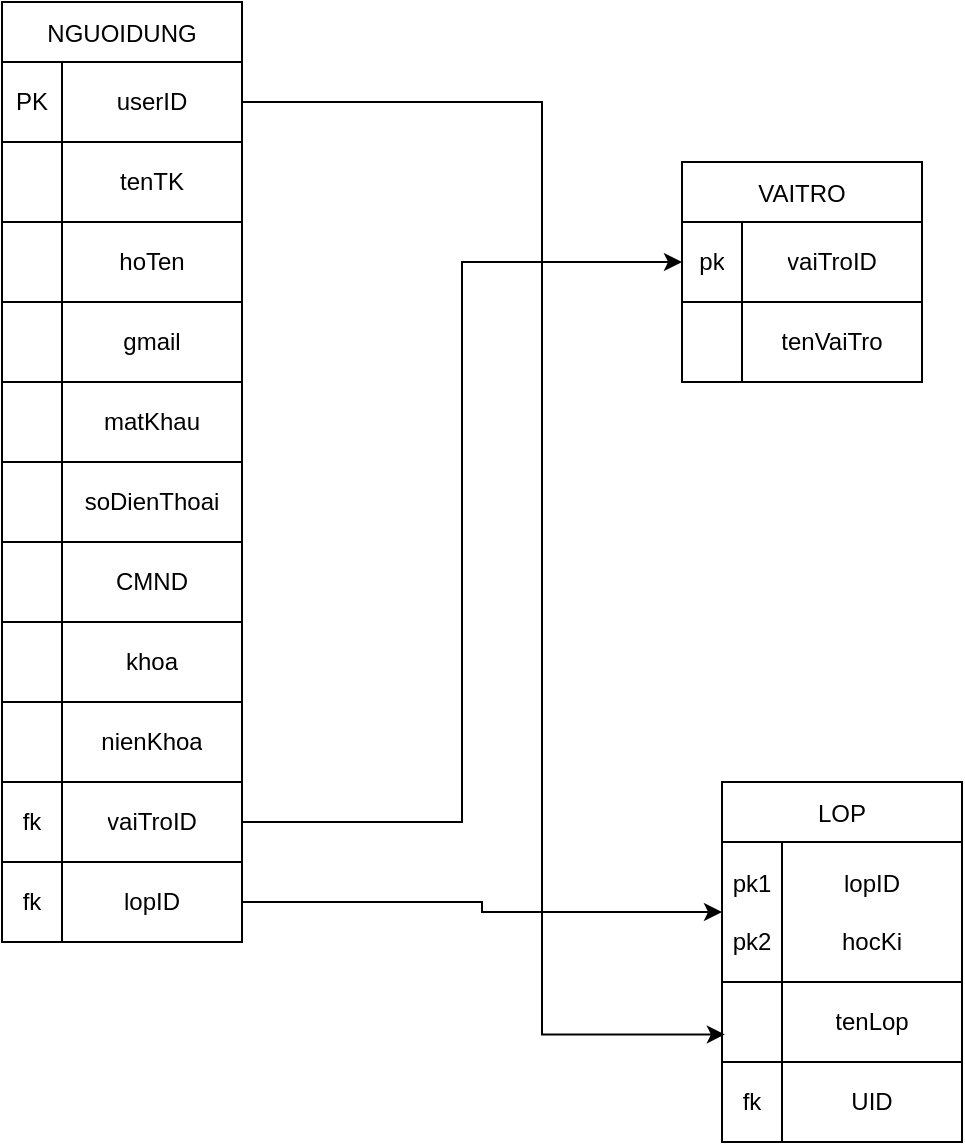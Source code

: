 <mxfile version="22.1.3" type="github">
  <diagram name="Trang-1" id="C752FdEvo6UXBNN6zCQf">
    <mxGraphModel dx="840" dy="490" grid="1" gridSize="10" guides="1" tooltips="1" connect="1" arrows="1" fold="1" page="1" pageScale="1" pageWidth="3300" pageHeight="4681" math="0" shadow="0">
      <root>
        <mxCell id="0" />
        <mxCell id="1" parent="0" />
        <mxCell id="0MntKequ2LazB52-oLNE-53" value="NGUOIDUNG" style="shape=table;startSize=30;container=1;collapsible=0;childLayout=tableLayout;" vertex="1" parent="1">
          <mxGeometry x="220" y="300" width="120" height="470" as="geometry" />
        </mxCell>
        <mxCell id="0MntKequ2LazB52-oLNE-54" value="" style="shape=tableRow;horizontal=0;startSize=0;swimlaneHead=0;swimlaneBody=0;strokeColor=inherit;top=0;left=0;bottom=0;right=0;collapsible=0;dropTarget=0;fillColor=none;points=[[0,0.5],[1,0.5]];portConstraint=eastwest;" vertex="1" parent="0MntKequ2LazB52-oLNE-53">
          <mxGeometry y="30" width="120" height="40" as="geometry" />
        </mxCell>
        <mxCell id="0MntKequ2LazB52-oLNE-55" value="PK" style="shape=partialRectangle;html=1;whiteSpace=wrap;connectable=0;strokeColor=inherit;overflow=hidden;fillColor=none;top=0;left=0;bottom=0;right=0;pointerEvents=1;" vertex="1" parent="0MntKequ2LazB52-oLNE-54">
          <mxGeometry width="30" height="40" as="geometry">
            <mxRectangle width="30" height="40" as="alternateBounds" />
          </mxGeometry>
        </mxCell>
        <mxCell id="0MntKequ2LazB52-oLNE-56" value="userID" style="shape=partialRectangle;html=1;whiteSpace=wrap;connectable=0;strokeColor=inherit;overflow=hidden;fillColor=none;top=0;left=0;bottom=0;right=0;pointerEvents=1;" vertex="1" parent="0MntKequ2LazB52-oLNE-54">
          <mxGeometry x="30" width="90" height="40" as="geometry">
            <mxRectangle width="90" height="40" as="alternateBounds" />
          </mxGeometry>
        </mxCell>
        <mxCell id="0MntKequ2LazB52-oLNE-57" value="" style="shape=tableRow;horizontal=0;startSize=0;swimlaneHead=0;swimlaneBody=0;strokeColor=inherit;top=0;left=0;bottom=0;right=0;collapsible=0;dropTarget=0;fillColor=none;points=[[0,0.5],[1,0.5]];portConstraint=eastwest;" vertex="1" parent="0MntKequ2LazB52-oLNE-53">
          <mxGeometry y="70" width="120" height="40" as="geometry" />
        </mxCell>
        <mxCell id="0MntKequ2LazB52-oLNE-58" value="" style="shape=partialRectangle;html=1;whiteSpace=wrap;connectable=0;strokeColor=inherit;overflow=hidden;fillColor=none;top=0;left=0;bottom=0;right=0;pointerEvents=1;" vertex="1" parent="0MntKequ2LazB52-oLNE-57">
          <mxGeometry width="30" height="40" as="geometry">
            <mxRectangle width="30" height="40" as="alternateBounds" />
          </mxGeometry>
        </mxCell>
        <mxCell id="0MntKequ2LazB52-oLNE-59" value="tenTK" style="shape=partialRectangle;html=1;whiteSpace=wrap;connectable=0;strokeColor=inherit;overflow=hidden;fillColor=none;top=0;left=0;bottom=0;right=0;pointerEvents=1;" vertex="1" parent="0MntKequ2LazB52-oLNE-57">
          <mxGeometry x="30" width="90" height="40" as="geometry">
            <mxRectangle width="90" height="40" as="alternateBounds" />
          </mxGeometry>
        </mxCell>
        <mxCell id="0MntKequ2LazB52-oLNE-60" value="" style="shape=tableRow;horizontal=0;startSize=0;swimlaneHead=0;swimlaneBody=0;strokeColor=inherit;top=0;left=0;bottom=0;right=0;collapsible=0;dropTarget=0;fillColor=none;points=[[0,0.5],[1,0.5]];portConstraint=eastwest;" vertex="1" parent="0MntKequ2LazB52-oLNE-53">
          <mxGeometry y="110" width="120" height="40" as="geometry" />
        </mxCell>
        <mxCell id="0MntKequ2LazB52-oLNE-61" value="" style="shape=partialRectangle;html=1;whiteSpace=wrap;connectable=0;strokeColor=inherit;overflow=hidden;fillColor=none;top=0;left=0;bottom=0;right=0;pointerEvents=1;" vertex="1" parent="0MntKequ2LazB52-oLNE-60">
          <mxGeometry width="30" height="40" as="geometry">
            <mxRectangle width="30" height="40" as="alternateBounds" />
          </mxGeometry>
        </mxCell>
        <mxCell id="0MntKequ2LazB52-oLNE-62" value="hoTen" style="shape=partialRectangle;html=1;whiteSpace=wrap;connectable=0;strokeColor=inherit;overflow=hidden;fillColor=none;top=0;left=0;bottom=0;right=0;pointerEvents=1;" vertex="1" parent="0MntKequ2LazB52-oLNE-60">
          <mxGeometry x="30" width="90" height="40" as="geometry">
            <mxRectangle width="90" height="40" as="alternateBounds" />
          </mxGeometry>
        </mxCell>
        <mxCell id="0MntKequ2LazB52-oLNE-63" value="" style="shape=tableRow;horizontal=0;startSize=0;swimlaneHead=0;swimlaneBody=0;strokeColor=inherit;top=0;left=0;bottom=0;right=0;collapsible=0;dropTarget=0;fillColor=none;points=[[0,0.5],[1,0.5]];portConstraint=eastwest;" vertex="1" parent="0MntKequ2LazB52-oLNE-53">
          <mxGeometry y="150" width="120" height="40" as="geometry" />
        </mxCell>
        <mxCell id="0MntKequ2LazB52-oLNE-64" value="" style="shape=partialRectangle;html=1;whiteSpace=wrap;connectable=0;strokeColor=inherit;overflow=hidden;fillColor=none;top=0;left=0;bottom=0;right=0;pointerEvents=1;" vertex="1" parent="0MntKequ2LazB52-oLNE-63">
          <mxGeometry width="30" height="40" as="geometry">
            <mxRectangle width="30" height="40" as="alternateBounds" />
          </mxGeometry>
        </mxCell>
        <mxCell id="0MntKequ2LazB52-oLNE-65" value="gmail" style="shape=partialRectangle;html=1;whiteSpace=wrap;connectable=0;strokeColor=inherit;overflow=hidden;fillColor=none;top=0;left=0;bottom=0;right=0;pointerEvents=1;" vertex="1" parent="0MntKequ2LazB52-oLNE-63">
          <mxGeometry x="30" width="90" height="40" as="geometry">
            <mxRectangle width="90" height="40" as="alternateBounds" />
          </mxGeometry>
        </mxCell>
        <mxCell id="0MntKequ2LazB52-oLNE-66" value="" style="shape=tableRow;horizontal=0;startSize=0;swimlaneHead=0;swimlaneBody=0;strokeColor=inherit;top=0;left=0;bottom=0;right=0;collapsible=0;dropTarget=0;fillColor=none;points=[[0,0.5],[1,0.5]];portConstraint=eastwest;" vertex="1" parent="0MntKequ2LazB52-oLNE-53">
          <mxGeometry y="190" width="120" height="40" as="geometry" />
        </mxCell>
        <mxCell id="0MntKequ2LazB52-oLNE-67" value="" style="shape=partialRectangle;html=1;whiteSpace=wrap;connectable=0;strokeColor=inherit;overflow=hidden;fillColor=none;top=0;left=0;bottom=0;right=0;pointerEvents=1;" vertex="1" parent="0MntKequ2LazB52-oLNE-66">
          <mxGeometry width="30" height="40" as="geometry">
            <mxRectangle width="30" height="40" as="alternateBounds" />
          </mxGeometry>
        </mxCell>
        <mxCell id="0MntKequ2LazB52-oLNE-68" value="matKhau" style="shape=partialRectangle;html=1;whiteSpace=wrap;connectable=0;strokeColor=inherit;overflow=hidden;fillColor=none;top=0;left=0;bottom=0;right=0;pointerEvents=1;" vertex="1" parent="0MntKequ2LazB52-oLNE-66">
          <mxGeometry x="30" width="90" height="40" as="geometry">
            <mxRectangle width="90" height="40" as="alternateBounds" />
          </mxGeometry>
        </mxCell>
        <mxCell id="0MntKequ2LazB52-oLNE-69" style="shape=tableRow;horizontal=0;startSize=0;swimlaneHead=0;swimlaneBody=0;strokeColor=inherit;top=0;left=0;bottom=0;right=0;collapsible=0;dropTarget=0;fillColor=none;points=[[0,0.5],[1,0.5]];portConstraint=eastwest;" vertex="1" parent="0MntKequ2LazB52-oLNE-53">
          <mxGeometry y="230" width="120" height="40" as="geometry" />
        </mxCell>
        <mxCell id="0MntKequ2LazB52-oLNE-70" style="shape=partialRectangle;html=1;whiteSpace=wrap;connectable=0;strokeColor=inherit;overflow=hidden;fillColor=none;top=0;left=0;bottom=0;right=0;pointerEvents=1;" vertex="1" parent="0MntKequ2LazB52-oLNE-69">
          <mxGeometry width="30" height="40" as="geometry">
            <mxRectangle width="30" height="40" as="alternateBounds" />
          </mxGeometry>
        </mxCell>
        <mxCell id="0MntKequ2LazB52-oLNE-71" value="soDienThoai" style="shape=partialRectangle;html=1;whiteSpace=wrap;connectable=0;strokeColor=inherit;overflow=hidden;fillColor=none;top=0;left=0;bottom=0;right=0;pointerEvents=1;" vertex="1" parent="0MntKequ2LazB52-oLNE-69">
          <mxGeometry x="30" width="90" height="40" as="geometry">
            <mxRectangle width="90" height="40" as="alternateBounds" />
          </mxGeometry>
        </mxCell>
        <mxCell id="0MntKequ2LazB52-oLNE-72" style="shape=tableRow;horizontal=0;startSize=0;swimlaneHead=0;swimlaneBody=0;strokeColor=inherit;top=0;left=0;bottom=0;right=0;collapsible=0;dropTarget=0;fillColor=none;points=[[0,0.5],[1,0.5]];portConstraint=eastwest;" vertex="1" parent="0MntKequ2LazB52-oLNE-53">
          <mxGeometry y="270" width="120" height="40" as="geometry" />
        </mxCell>
        <mxCell id="0MntKequ2LazB52-oLNE-73" style="shape=partialRectangle;html=1;whiteSpace=wrap;connectable=0;strokeColor=inherit;overflow=hidden;fillColor=none;top=0;left=0;bottom=0;right=0;pointerEvents=1;" vertex="1" parent="0MntKequ2LazB52-oLNE-72">
          <mxGeometry width="30" height="40" as="geometry">
            <mxRectangle width="30" height="40" as="alternateBounds" />
          </mxGeometry>
        </mxCell>
        <mxCell id="0MntKequ2LazB52-oLNE-74" value="CMND" style="shape=partialRectangle;html=1;whiteSpace=wrap;connectable=0;strokeColor=inherit;overflow=hidden;fillColor=none;top=0;left=0;bottom=0;right=0;pointerEvents=1;" vertex="1" parent="0MntKequ2LazB52-oLNE-72">
          <mxGeometry x="30" width="90" height="40" as="geometry">
            <mxRectangle width="90" height="40" as="alternateBounds" />
          </mxGeometry>
        </mxCell>
        <mxCell id="0MntKequ2LazB52-oLNE-75" style="shape=tableRow;horizontal=0;startSize=0;swimlaneHead=0;swimlaneBody=0;strokeColor=inherit;top=0;left=0;bottom=0;right=0;collapsible=0;dropTarget=0;fillColor=none;points=[[0,0.5],[1,0.5]];portConstraint=eastwest;" vertex="1" parent="0MntKequ2LazB52-oLNE-53">
          <mxGeometry y="310" width="120" height="40" as="geometry" />
        </mxCell>
        <mxCell id="0MntKequ2LazB52-oLNE-76" style="shape=partialRectangle;html=1;whiteSpace=wrap;connectable=0;strokeColor=inherit;overflow=hidden;fillColor=none;top=0;left=0;bottom=0;right=0;pointerEvents=1;" vertex="1" parent="0MntKequ2LazB52-oLNE-75">
          <mxGeometry width="30" height="40" as="geometry">
            <mxRectangle width="30" height="40" as="alternateBounds" />
          </mxGeometry>
        </mxCell>
        <mxCell id="0MntKequ2LazB52-oLNE-77" value="khoa" style="shape=partialRectangle;html=1;whiteSpace=wrap;connectable=0;strokeColor=inherit;overflow=hidden;fillColor=none;top=0;left=0;bottom=0;right=0;pointerEvents=1;" vertex="1" parent="0MntKequ2LazB52-oLNE-75">
          <mxGeometry x="30" width="90" height="40" as="geometry">
            <mxRectangle width="90" height="40" as="alternateBounds" />
          </mxGeometry>
        </mxCell>
        <mxCell id="0MntKequ2LazB52-oLNE-78" style="shape=tableRow;horizontal=0;startSize=0;swimlaneHead=0;swimlaneBody=0;strokeColor=inherit;top=0;left=0;bottom=0;right=0;collapsible=0;dropTarget=0;fillColor=none;points=[[0,0.5],[1,0.5]];portConstraint=eastwest;" vertex="1" parent="0MntKequ2LazB52-oLNE-53">
          <mxGeometry y="350" width="120" height="40" as="geometry" />
        </mxCell>
        <mxCell id="0MntKequ2LazB52-oLNE-79" style="shape=partialRectangle;html=1;whiteSpace=wrap;connectable=0;strokeColor=inherit;overflow=hidden;fillColor=none;top=0;left=0;bottom=0;right=0;pointerEvents=1;" vertex="1" parent="0MntKequ2LazB52-oLNE-78">
          <mxGeometry width="30" height="40" as="geometry">
            <mxRectangle width="30" height="40" as="alternateBounds" />
          </mxGeometry>
        </mxCell>
        <mxCell id="0MntKequ2LazB52-oLNE-80" value="nienKhoa" style="shape=partialRectangle;html=1;whiteSpace=wrap;connectable=0;strokeColor=inherit;overflow=hidden;fillColor=none;top=0;left=0;bottom=0;right=0;pointerEvents=1;" vertex="1" parent="0MntKequ2LazB52-oLNE-78">
          <mxGeometry x="30" width="90" height="40" as="geometry">
            <mxRectangle width="90" height="40" as="alternateBounds" />
          </mxGeometry>
        </mxCell>
        <mxCell id="0MntKequ2LazB52-oLNE-84" style="shape=tableRow;horizontal=0;startSize=0;swimlaneHead=0;swimlaneBody=0;strokeColor=inherit;top=0;left=0;bottom=0;right=0;collapsible=0;dropTarget=0;fillColor=none;points=[[0,0.5],[1,0.5]];portConstraint=eastwest;" vertex="1" parent="0MntKequ2LazB52-oLNE-53">
          <mxGeometry y="390" width="120" height="40" as="geometry" />
        </mxCell>
        <mxCell id="0MntKequ2LazB52-oLNE-85" value="fk" style="shape=partialRectangle;html=1;whiteSpace=wrap;connectable=0;strokeColor=inherit;overflow=hidden;fillColor=none;top=0;left=0;bottom=0;right=0;pointerEvents=1;" vertex="1" parent="0MntKequ2LazB52-oLNE-84">
          <mxGeometry width="30" height="40" as="geometry">
            <mxRectangle width="30" height="40" as="alternateBounds" />
          </mxGeometry>
        </mxCell>
        <mxCell id="0MntKequ2LazB52-oLNE-86" value="vaiTroID" style="shape=partialRectangle;html=1;whiteSpace=wrap;connectable=0;strokeColor=inherit;overflow=hidden;fillColor=none;top=0;left=0;bottom=0;right=0;pointerEvents=1;" vertex="1" parent="0MntKequ2LazB52-oLNE-84">
          <mxGeometry x="30" width="90" height="40" as="geometry">
            <mxRectangle width="90" height="40" as="alternateBounds" />
          </mxGeometry>
        </mxCell>
        <mxCell id="0MntKequ2LazB52-oLNE-95" style="shape=tableRow;horizontal=0;startSize=0;swimlaneHead=0;swimlaneBody=0;strokeColor=inherit;top=0;left=0;bottom=0;right=0;collapsible=0;dropTarget=0;fillColor=none;points=[[0,0.5],[1,0.5]];portConstraint=eastwest;" vertex="1" parent="0MntKequ2LazB52-oLNE-53">
          <mxGeometry y="430" width="120" height="40" as="geometry" />
        </mxCell>
        <mxCell id="0MntKequ2LazB52-oLNE-96" value="fk" style="shape=partialRectangle;html=1;whiteSpace=wrap;connectable=0;strokeColor=inherit;overflow=hidden;fillColor=none;top=0;left=0;bottom=0;right=0;pointerEvents=1;" vertex="1" parent="0MntKequ2LazB52-oLNE-95">
          <mxGeometry width="30" height="40" as="geometry">
            <mxRectangle width="30" height="40" as="alternateBounds" />
          </mxGeometry>
        </mxCell>
        <mxCell id="0MntKequ2LazB52-oLNE-97" value="lopID" style="shape=partialRectangle;html=1;whiteSpace=wrap;connectable=0;strokeColor=inherit;overflow=hidden;fillColor=none;top=0;left=0;bottom=0;right=0;pointerEvents=1;" vertex="1" parent="0MntKequ2LazB52-oLNE-95">
          <mxGeometry x="30" width="90" height="40" as="geometry">
            <mxRectangle width="90" height="40" as="alternateBounds" />
          </mxGeometry>
        </mxCell>
        <mxCell id="0MntKequ2LazB52-oLNE-87" style="edgeStyle=orthogonalEdgeStyle;rounded=0;orthogonalLoop=1;jettySize=auto;html=1;entryX=0;entryY=0.5;entryDx=0;entryDy=0;" edge="1" parent="1" source="0MntKequ2LazB52-oLNE-84" target="0MntKequ2LazB52-oLNE-89">
          <mxGeometry relative="1" as="geometry">
            <mxPoint x="550" y="430" as="targetPoint" />
          </mxGeometry>
        </mxCell>
        <mxCell id="0MntKequ2LazB52-oLNE-88" value="VAITRO" style="shape=table;startSize=30;container=1;collapsible=0;childLayout=tableLayout;" vertex="1" parent="1">
          <mxGeometry x="560" y="380" width="120" height="110" as="geometry" />
        </mxCell>
        <mxCell id="0MntKequ2LazB52-oLNE-89" value="" style="shape=tableRow;horizontal=0;startSize=0;swimlaneHead=0;swimlaneBody=0;strokeColor=inherit;top=0;left=0;bottom=0;right=0;collapsible=0;dropTarget=0;fillColor=none;points=[[0,0.5],[1,0.5]];portConstraint=eastwest;" vertex="1" parent="0MntKequ2LazB52-oLNE-88">
          <mxGeometry y="30" width="120" height="40" as="geometry" />
        </mxCell>
        <mxCell id="0MntKequ2LazB52-oLNE-90" value="pk" style="shape=partialRectangle;html=1;whiteSpace=wrap;connectable=0;strokeColor=inherit;overflow=hidden;fillColor=none;top=0;left=0;bottom=0;right=0;pointerEvents=1;" vertex="1" parent="0MntKequ2LazB52-oLNE-89">
          <mxGeometry width="30" height="40" as="geometry">
            <mxRectangle width="30" height="40" as="alternateBounds" />
          </mxGeometry>
        </mxCell>
        <mxCell id="0MntKequ2LazB52-oLNE-91" value="vaiTroID" style="shape=partialRectangle;html=1;whiteSpace=wrap;connectable=0;strokeColor=inherit;overflow=hidden;fillColor=none;top=0;left=0;bottom=0;right=0;pointerEvents=1;" vertex="1" parent="0MntKequ2LazB52-oLNE-89">
          <mxGeometry x="30" width="90" height="40" as="geometry">
            <mxRectangle width="90" height="40" as="alternateBounds" />
          </mxGeometry>
        </mxCell>
        <mxCell id="0MntKequ2LazB52-oLNE-92" value="" style="shape=tableRow;horizontal=0;startSize=0;swimlaneHead=0;swimlaneBody=0;strokeColor=inherit;top=0;left=0;bottom=0;right=0;collapsible=0;dropTarget=0;fillColor=none;points=[[0,0.5],[1,0.5]];portConstraint=eastwest;" vertex="1" parent="0MntKequ2LazB52-oLNE-88">
          <mxGeometry y="70" width="120" height="40" as="geometry" />
        </mxCell>
        <mxCell id="0MntKequ2LazB52-oLNE-93" value="" style="shape=partialRectangle;html=1;whiteSpace=wrap;connectable=0;strokeColor=inherit;overflow=hidden;fillColor=none;top=0;left=0;bottom=0;right=0;pointerEvents=1;" vertex="1" parent="0MntKequ2LazB52-oLNE-92">
          <mxGeometry width="30" height="40" as="geometry">
            <mxRectangle width="30" height="40" as="alternateBounds" />
          </mxGeometry>
        </mxCell>
        <mxCell id="0MntKequ2LazB52-oLNE-94" value="tenVaiTro" style="shape=partialRectangle;html=1;whiteSpace=wrap;connectable=0;strokeColor=inherit;overflow=hidden;fillColor=none;top=0;left=0;bottom=0;right=0;pointerEvents=1;" vertex="1" parent="0MntKequ2LazB52-oLNE-92">
          <mxGeometry x="30" width="90" height="40" as="geometry">
            <mxRectangle width="90" height="40" as="alternateBounds" />
          </mxGeometry>
        </mxCell>
        <mxCell id="0MntKequ2LazB52-oLNE-100" style="edgeStyle=orthogonalEdgeStyle;rounded=0;orthogonalLoop=1;jettySize=auto;html=1;entryX=0;entryY=0.5;entryDx=0;entryDy=0;" edge="1" parent="1" source="0MntKequ2LazB52-oLNE-95" target="0MntKequ2LazB52-oLNE-102">
          <mxGeometry relative="1" as="geometry">
            <mxPoint x="560" y="750" as="targetPoint" />
          </mxGeometry>
        </mxCell>
        <mxCell id="0MntKequ2LazB52-oLNE-101" value="LOP" style="shape=table;startSize=30;container=1;collapsible=0;childLayout=tableLayout;" vertex="1" parent="1">
          <mxGeometry x="580" y="690" width="120" height="180" as="geometry" />
        </mxCell>
        <mxCell id="0MntKequ2LazB52-oLNE-102" value="" style="shape=tableRow;horizontal=0;startSize=0;swimlaneHead=0;swimlaneBody=0;strokeColor=inherit;top=0;left=0;bottom=0;right=0;collapsible=0;dropTarget=0;fillColor=none;points=[[0,0.5],[1,0.5]];portConstraint=eastwest;" vertex="1" parent="0MntKequ2LazB52-oLNE-101">
          <mxGeometry y="30" width="120" height="70" as="geometry" />
        </mxCell>
        <mxCell id="0MntKequ2LazB52-oLNE-103" value="pk1&lt;br&gt;&lt;br&gt;pk2" style="shape=partialRectangle;html=1;whiteSpace=wrap;connectable=0;strokeColor=inherit;overflow=hidden;fillColor=none;top=0;left=0;bottom=0;right=0;pointerEvents=1;" vertex="1" parent="0MntKequ2LazB52-oLNE-102">
          <mxGeometry width="30" height="70" as="geometry">
            <mxRectangle width="30" height="70" as="alternateBounds" />
          </mxGeometry>
        </mxCell>
        <mxCell id="0MntKequ2LazB52-oLNE-104" value="lopID&lt;br&gt;&lt;br&gt;hocKi" style="shape=partialRectangle;html=1;whiteSpace=wrap;connectable=0;strokeColor=inherit;overflow=hidden;fillColor=none;top=1;left=0;bottom=0;right=0;pointerEvents=1;" vertex="1" parent="0MntKequ2LazB52-oLNE-102">
          <mxGeometry x="30" width="90" height="70" as="geometry">
            <mxRectangle width="90" height="70" as="alternateBounds" />
          </mxGeometry>
        </mxCell>
        <mxCell id="0MntKequ2LazB52-oLNE-105" value="" style="shape=tableRow;horizontal=0;startSize=0;swimlaneHead=0;swimlaneBody=0;strokeColor=inherit;top=0;left=0;bottom=0;right=0;collapsible=0;dropTarget=0;fillColor=none;points=[[0,0.5],[1,0.5]];portConstraint=eastwest;" vertex="1" parent="0MntKequ2LazB52-oLNE-101">
          <mxGeometry y="100" width="120" height="40" as="geometry" />
        </mxCell>
        <mxCell id="0MntKequ2LazB52-oLNE-106" value="" style="shape=partialRectangle;html=1;whiteSpace=wrap;connectable=0;strokeColor=inherit;overflow=hidden;fillColor=none;top=0;left=0;bottom=0;right=0;pointerEvents=1;" vertex="1" parent="0MntKequ2LazB52-oLNE-105">
          <mxGeometry width="30" height="40" as="geometry">
            <mxRectangle width="30" height="40" as="alternateBounds" />
          </mxGeometry>
        </mxCell>
        <mxCell id="0MntKequ2LazB52-oLNE-107" value="tenLop" style="shape=partialRectangle;html=1;whiteSpace=wrap;connectable=0;strokeColor=inherit;overflow=hidden;fillColor=none;top=0;left=0;bottom=0;right=0;pointerEvents=1;" vertex="1" parent="0MntKequ2LazB52-oLNE-105">
          <mxGeometry x="30" width="90" height="40" as="geometry">
            <mxRectangle width="90" height="40" as="alternateBounds" />
          </mxGeometry>
        </mxCell>
        <mxCell id="0MntKequ2LazB52-oLNE-108" value="" style="shape=tableRow;horizontal=0;startSize=0;swimlaneHead=0;swimlaneBody=0;strokeColor=inherit;top=0;left=0;bottom=0;right=0;collapsible=0;dropTarget=0;fillColor=none;points=[[0,0.5],[1,0.5]];portConstraint=eastwest;" vertex="1" parent="0MntKequ2LazB52-oLNE-101">
          <mxGeometry y="140" width="120" height="40" as="geometry" />
        </mxCell>
        <mxCell id="0MntKequ2LazB52-oLNE-109" value="fk" style="shape=partialRectangle;html=1;whiteSpace=wrap;connectable=0;strokeColor=inherit;overflow=hidden;fillColor=none;top=0;left=0;bottom=0;right=0;pointerEvents=1;" vertex="1" parent="0MntKequ2LazB52-oLNE-108">
          <mxGeometry width="30" height="40" as="geometry">
            <mxRectangle width="30" height="40" as="alternateBounds" />
          </mxGeometry>
        </mxCell>
        <mxCell id="0MntKequ2LazB52-oLNE-110" value="UID" style="shape=partialRectangle;html=1;whiteSpace=wrap;connectable=0;strokeColor=inherit;overflow=hidden;fillColor=none;top=0;left=0;bottom=0;right=0;pointerEvents=1;" vertex="1" parent="0MntKequ2LazB52-oLNE-108">
          <mxGeometry x="30" width="90" height="40" as="geometry">
            <mxRectangle width="90" height="40" as="alternateBounds" />
          </mxGeometry>
        </mxCell>
        <mxCell id="0MntKequ2LazB52-oLNE-124" style="edgeStyle=orthogonalEdgeStyle;rounded=0;orthogonalLoop=1;jettySize=auto;html=1;entryX=0.012;entryY=0.656;entryDx=0;entryDy=0;entryPerimeter=0;" edge="1" parent="1" source="0MntKequ2LazB52-oLNE-54" target="0MntKequ2LazB52-oLNE-105">
          <mxGeometry relative="1" as="geometry">
            <Array as="points">
              <mxPoint x="490" y="350" />
              <mxPoint x="490" y="816" />
            </Array>
          </mxGeometry>
        </mxCell>
      </root>
    </mxGraphModel>
  </diagram>
</mxfile>
